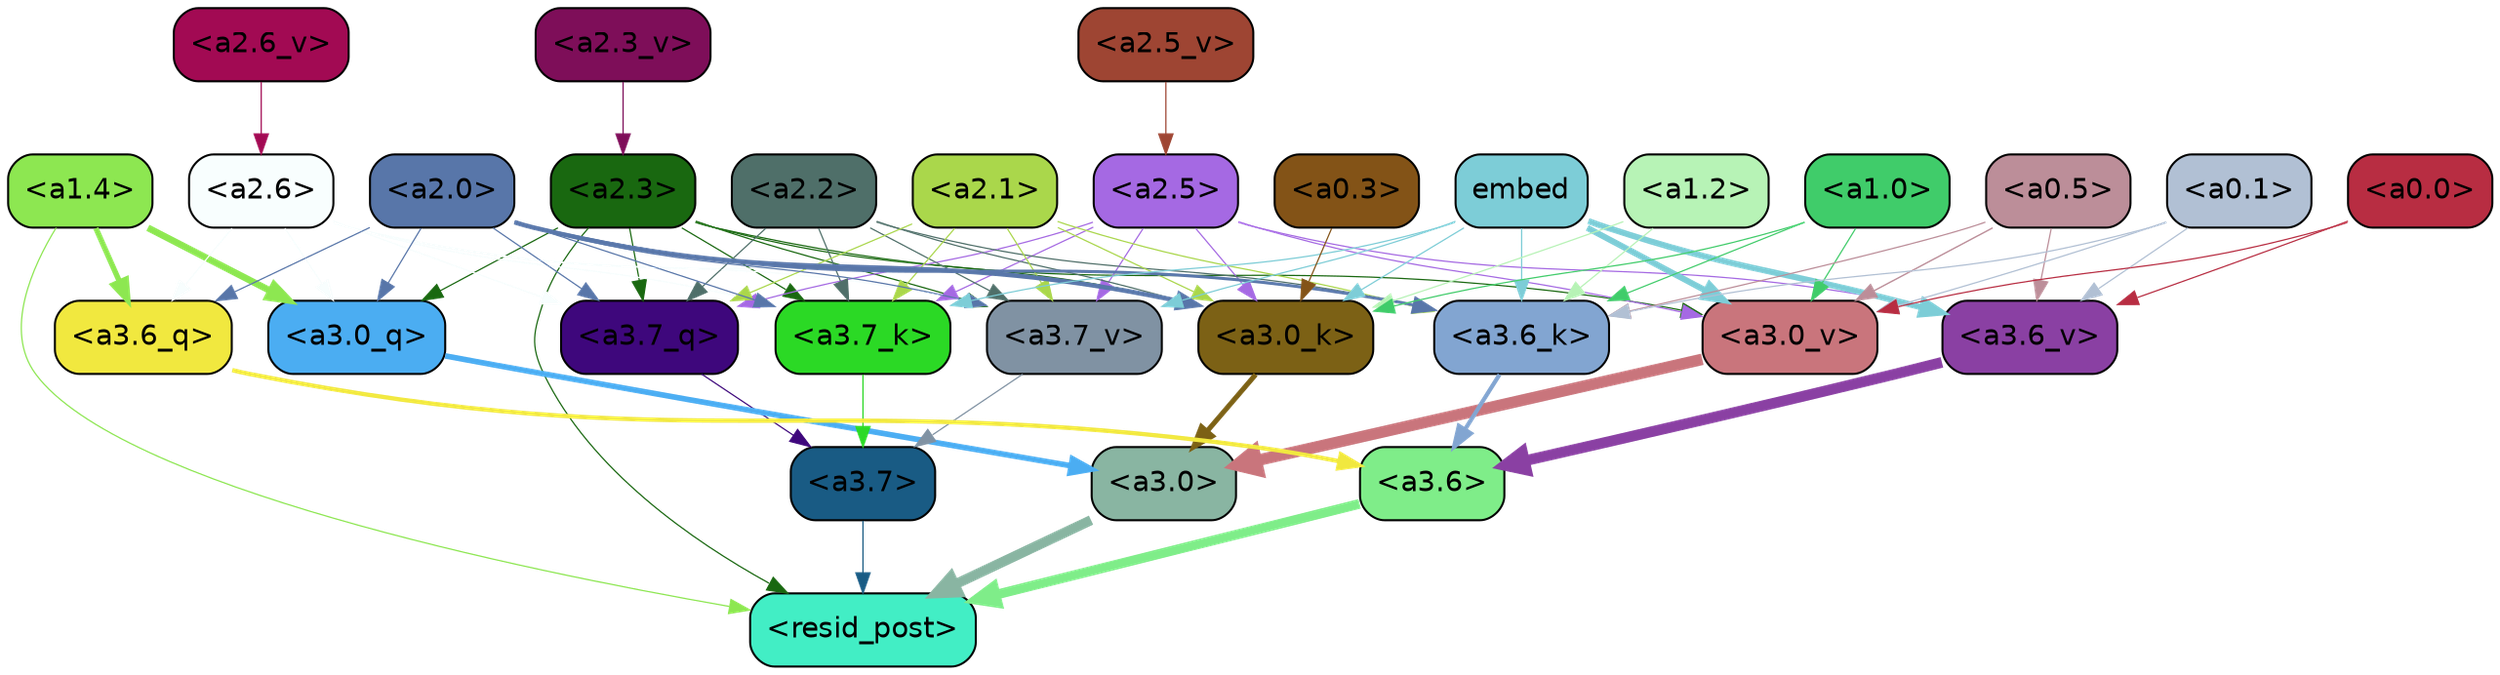 strict digraph "" {
	graph [bgcolor=transparent,
		layout=dot,
		overlap=false,
		splines=true
	];
	"<a3.7>"	[color=black,
		fillcolor="#195b84",
		fontname=Helvetica,
		shape=box,
		style="filled, rounded"];
	"<resid_post>"	[color=black,
		fillcolor="#42eec5",
		fontname=Helvetica,
		shape=box,
		style="filled, rounded"];
	"<a3.7>" -> "<resid_post>"	[color="#195b84",
		penwidth=0.6];
	"<a3.6>"	[color=black,
		fillcolor="#7fed89",
		fontname=Helvetica,
		shape=box,
		style="filled, rounded"];
	"<a3.6>" -> "<resid_post>"	[color="#7fed89",
		penwidth=4.751612067222595];
	"<a3.0>"	[color=black,
		fillcolor="#89b5a2",
		fontname=Helvetica,
		shape=box,
		style="filled, rounded"];
	"<a3.0>" -> "<resid_post>"	[color="#89b5a2",
		penwidth=4.884142994880676];
	"<a2.3>"	[color=black,
		fillcolor="#196810",
		fontname=Helvetica,
		shape=box,
		style="filled, rounded"];
	"<a2.3>" -> "<resid_post>"	[color="#196810",
		penwidth=0.6];
	"<a3.7_q>"	[color=black,
		fillcolor="#3e077c",
		fontname=Helvetica,
		shape=box,
		style="filled, rounded"];
	"<a2.3>" -> "<a3.7_q>"	[color="#196810",
		penwidth=0.6];
	"<a3.0_q>"	[color=black,
		fillcolor="#4badf2",
		fontname=Helvetica,
		shape=box,
		style="filled, rounded"];
	"<a2.3>" -> "<a3.0_q>"	[color="#196810",
		penwidth=0.6];
	"<a3.7_k>"	[color=black,
		fillcolor="#2bd925",
		fontname=Helvetica,
		shape=box,
		style="filled, rounded"];
	"<a2.3>" -> "<a3.7_k>"	[color="#196810",
		penwidth=0.6];
	"<a3.0_k>"	[color=black,
		fillcolor="#7c6115",
		fontname=Helvetica,
		shape=box,
		style="filled, rounded"];
	"<a2.3>" -> "<a3.0_k>"	[color="#196810",
		penwidth=0.6];
	"<a3.7_v>"	[color=black,
		fillcolor="#8092a3",
		fontname=Helvetica,
		shape=box,
		style="filled, rounded"];
	"<a2.3>" -> "<a3.7_v>"	[color="#196810",
		penwidth=0.6];
	"<a3.0_v>"	[color=black,
		fillcolor="#c9757c",
		fontname=Helvetica,
		shape=box,
		style="filled, rounded"];
	"<a2.3>" -> "<a3.0_v>"	[color="#196810",
		penwidth=0.6];
	"<a1.4>"	[color=black,
		fillcolor="#8de751",
		fontname=Helvetica,
		shape=box,
		style="filled, rounded"];
	"<a1.4>" -> "<resid_post>"	[color="#8de751",
		penwidth=0.6];
	"<a3.6_q>"	[color=black,
		fillcolor="#f1e83f",
		fontname=Helvetica,
		shape=box,
		style="filled, rounded"];
	"<a1.4>" -> "<a3.6_q>"	[color="#8de751",
		penwidth=2.6469622254371643];
	"<a1.4>" -> "<a3.0_q>"	[color="#8de751",
		penwidth=3.3040847778320312];
	"<a3.7_q>" -> "<a3.7>"	[color="#3e077c",
		penwidth=0.6];
	"<a3.6_q>" -> "<a3.6>"	[color="#f1e83f",
		penwidth=2.091020345687866];
	"<a3.0_q>" -> "<a3.0>"	[color="#4badf2",
		penwidth=2.7421876192092896];
	"<a3.7_k>" -> "<a3.7>"	[color="#2bd925",
		penwidth=0.6];
	"<a3.6_k>"	[color=black,
		fillcolor="#82a5d1",
		fontname=Helvetica,
		shape=box,
		style="filled, rounded"];
	"<a3.6_k>" -> "<a3.6>"	[color="#82a5d1",
		penwidth=2.048597991466522];
	"<a3.0_k>" -> "<a3.0>"	[color="#7c6115",
		penwidth=2.476402521133423];
	"<a3.7_v>" -> "<a3.7>"	[color="#8092a3",
		penwidth=0.6];
	"<a3.6_v>"	[color=black,
		fillcolor="#8a40a3",
		fontname=Helvetica,
		shape=box,
		style="filled, rounded"];
	"<a3.6_v>" -> "<a3.6>"	[color="#8a40a3",
		penwidth=5.2550448179244995];
	"<a3.0_v>" -> "<a3.0>"	[color="#c9757c",
		penwidth=5.652270674705505];
	"<a2.6>"	[color=black,
		fillcolor="#f8fefe",
		fontname=Helvetica,
		shape=box,
		style="filled, rounded"];
	"<a2.6>" -> "<a3.7_q>"	[color="#f8fefe",
		penwidth=0.6];
	"<a2.6>" -> "<a3.6_q>"	[color="#f8fefe",
		penwidth=0.6];
	"<a2.6>" -> "<a3.0_q>"	[color="#f8fefe",
		penwidth=0.6];
	"<a2.6>" -> "<a3.7_k>"	[color="#f8fefe",
		penwidth=0.6];
	"<a2.6>" -> "<a3.0_k>"	[color="#f8fefe",
		penwidth=0.6];
	"<a2.6>" -> "<a3.7_v>"	[color="#f8fefe",
		penwidth=0.6];
	"<a2.5>"	[color=black,
		fillcolor="#a569e3",
		fontname=Helvetica,
		shape=box,
		style="filled, rounded"];
	"<a2.5>" -> "<a3.7_q>"	[color="#a569e3",
		penwidth=0.6];
	"<a2.5>" -> "<a3.7_k>"	[color="#a569e3",
		penwidth=0.6];
	"<a2.5>" -> "<a3.0_k>"	[color="#a569e3",
		penwidth=0.6];
	"<a2.5>" -> "<a3.7_v>"	[color="#a569e3",
		penwidth=0.6];
	"<a2.5>" -> "<a3.6_v>"	[color="#a569e3",
		penwidth=0.6];
	"<a2.5>" -> "<a3.0_v>"	[color="#a569e3",
		penwidth=0.6];
	"<a2.2>"	[color=black,
		fillcolor="#4f6f69",
		fontname=Helvetica,
		shape=box,
		style="filled, rounded"];
	"<a2.2>" -> "<a3.7_q>"	[color="#4f6f69",
		penwidth=0.6];
	"<a2.2>" -> "<a3.7_k>"	[color="#4f6f69",
		penwidth=0.6];
	"<a2.2>" -> "<a3.6_k>"	[color="#4f6f69",
		penwidth=0.6];
	"<a2.2>" -> "<a3.0_k>"	[color="#4f6f69",
		penwidth=0.6];
	"<a2.2>" -> "<a3.7_v>"	[color="#4f6f69",
		penwidth=0.6];
	"<a2.1>"	[color=black,
		fillcolor="#aad74b",
		fontname=Helvetica,
		shape=box,
		style="filled, rounded"];
	"<a2.1>" -> "<a3.7_q>"	[color="#aad74b",
		penwidth=0.6];
	"<a2.1>" -> "<a3.7_k>"	[color="#aad74b",
		penwidth=0.6];
	"<a2.1>" -> "<a3.6_k>"	[color="#aad74b",
		penwidth=0.6];
	"<a2.1>" -> "<a3.0_k>"	[color="#aad74b",
		penwidth=0.6];
	"<a2.1>" -> "<a3.7_v>"	[color="#aad74b",
		penwidth=0.6];
	"<a2.0>"	[color=black,
		fillcolor="#5876a9",
		fontname=Helvetica,
		shape=box,
		style="filled, rounded"];
	"<a2.0>" -> "<a3.7_q>"	[color="#5876a9",
		penwidth=0.6];
	"<a2.0>" -> "<a3.6_q>"	[color="#5876a9",
		penwidth=0.6];
	"<a2.0>" -> "<a3.0_q>"	[color="#5876a9",
		penwidth=0.6];
	"<a2.0>" -> "<a3.7_k>"	[color="#5876a9",
		penwidth=0.6];
	"<a2.0>" -> "<a3.6_k>"	[color="#5876a9",
		penwidth=1.4757367372512817];
	"<a2.0>" -> "<a3.0_k>"	[color="#5876a9",
		penwidth=2.2137351036071777];
	"<a2.0>" -> "<a3.7_v>"	[color="#5876a9",
		penwidth=0.6];
	embed	[color=black,
		fillcolor="#7dcdd7",
		fontname=Helvetica,
		shape=box,
		style="filled, rounded"];
	embed -> "<a3.7_k>"	[color="#7dcdd7",
		penwidth=0.6];
	embed -> "<a3.6_k>"	[color="#7dcdd7",
		penwidth=0.6];
	embed -> "<a3.0_k>"	[color="#7dcdd7",
		penwidth=0.6];
	embed -> "<a3.7_v>"	[color="#7dcdd7",
		penwidth=0.6];
	embed -> "<a3.6_v>"	[color="#7dcdd7",
		penwidth=2.9582033157348633];
	embed -> "<a3.0_v>"	[color="#7dcdd7",
		penwidth=2.972973108291626];
	"<a1.2>"	[color=black,
		fillcolor="#b7f3b6",
		fontname=Helvetica,
		shape=box,
		style="filled, rounded"];
	"<a1.2>" -> "<a3.6_k>"	[color="#b7f3b6",
		penwidth=0.6];
	"<a1.2>" -> "<a3.0_k>"	[color="#b7f3b6",
		penwidth=0.6];
	"<a1.0>"	[color=black,
		fillcolor="#40cc6a",
		fontname=Helvetica,
		shape=box,
		style="filled, rounded"];
	"<a1.0>" -> "<a3.6_k>"	[color="#40cc6a",
		penwidth=0.6];
	"<a1.0>" -> "<a3.0_k>"	[color="#40cc6a",
		penwidth=0.6];
	"<a1.0>" -> "<a3.0_v>"	[color="#40cc6a",
		penwidth=0.6];
	"<a0.5>"	[color=black,
		fillcolor="#bc8e99",
		fontname=Helvetica,
		shape=box,
		style="filled, rounded"];
	"<a0.5>" -> "<a3.6_k>"	[color="#bc8e99",
		penwidth=0.6];
	"<a0.5>" -> "<a3.6_v>"	[color="#bc8e99",
		penwidth=0.6];
	"<a0.5>" -> "<a3.0_v>"	[color="#bc8e99",
		penwidth=0.6790935099124908];
	"<a0.1>"	[color=black,
		fillcolor="#b1c0d4",
		fontname=Helvetica,
		shape=box,
		style="filled, rounded"];
	"<a0.1>" -> "<a3.6_k>"	[color="#b1c0d4",
		penwidth=0.6];
	"<a0.1>" -> "<a3.6_v>"	[color="#b1c0d4",
		penwidth=0.6];
	"<a0.1>" -> "<a3.0_v>"	[color="#b1c0d4",
		penwidth=0.6];
	"<a0.3>"	[color=black,
		fillcolor="#835317",
		fontname=Helvetica,
		shape=box,
		style="filled, rounded"];
	"<a0.3>" -> "<a3.0_k>"	[color="#835317",
		penwidth=0.6];
	"<a0.0>"	[color=black,
		fillcolor="#b82d42",
		fontname=Helvetica,
		shape=box,
		style="filled, rounded"];
	"<a0.0>" -> "<a3.6_v>"	[color="#b82d42",
		penwidth=0.6];
	"<a0.0>" -> "<a3.0_v>"	[color="#b82d42",
		penwidth=0.6];
	"<a2.6_v>"	[color=black,
		fillcolor="#a20a53",
		fontname=Helvetica,
		shape=box,
		style="filled, rounded"];
	"<a2.6_v>" -> "<a2.6>"	[color="#a20a53",
		penwidth=0.6];
	"<a2.5_v>"	[color=black,
		fillcolor="#9e4533",
		fontname=Helvetica,
		shape=box,
		style="filled, rounded"];
	"<a2.5_v>" -> "<a2.5>"	[color="#9e4533",
		penwidth=0.6];
	"<a2.3_v>"	[color=black,
		fillcolor="#7e0e59",
		fontname=Helvetica,
		shape=box,
		style="filled, rounded"];
	"<a2.3_v>" -> "<a2.3>"	[color="#7e0e59",
		penwidth=0.6];
}
